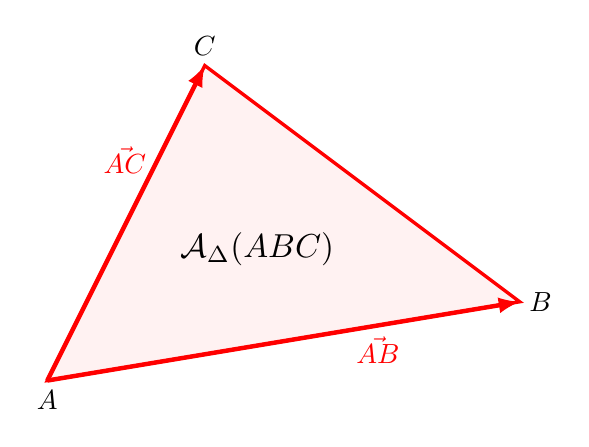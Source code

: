 ﻿\begin{tikzpicture}[scale=2]

\coordinate (A) at (0,0);
\coordinate (B) at (3,0.5);
\coordinate (C) at (1,2);
\draw[red, fill=red!5, very thick] (A) -- (B) -- (C) -- cycle;
\node at (A) [below] {$A$};
\node at (B) [right] {$B$};
\node at (C) [above] {$C$};

\draw[->,>=latex,red,ultra thick] (A) -- (B) node[pos=0.7,below]{$\vec{AB}$};
\draw[->,>=latex,red,ultra thick] (A) -- (C) node[pos=0.7,left]{$\vec{AC}$};

\coordinate (P) at (barycentric cs:A=1,B=1,C=1);
\node[scale=1.2] at (P) {$\mathcal{A}_{\Delta}(ABC)$};

\end{tikzpicture}
